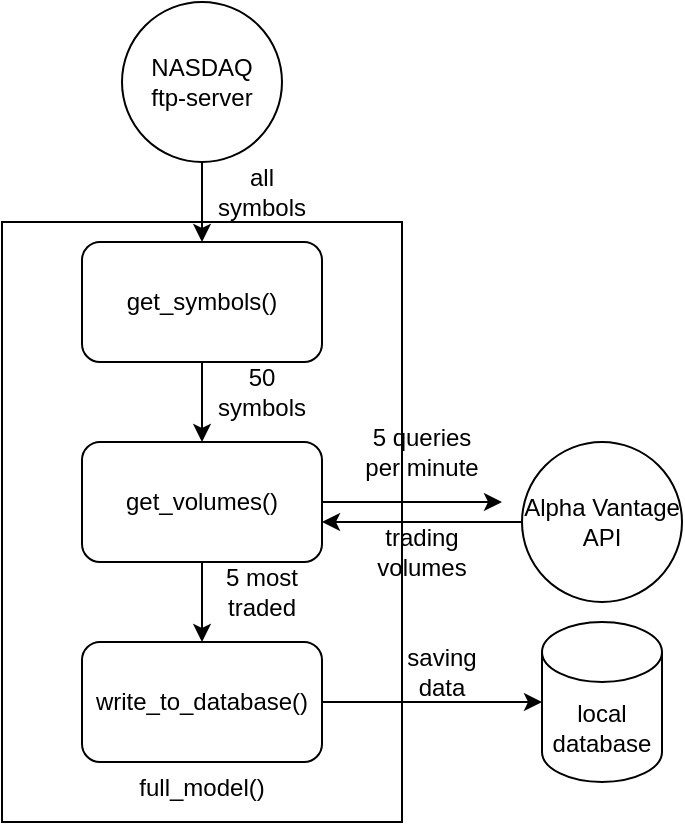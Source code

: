 <mxfile version="20.2.8" type="device"><diagram id="5Mhd9f7fe0ZzTn2NEX8W" name="Sivu-1"><mxGraphModel dx="782" dy="460" grid="1" gridSize="10" guides="1" tooltips="1" connect="1" arrows="1" fold="1" page="1" pageScale="1" pageWidth="827" pageHeight="1169" math="0" shadow="0"><root><mxCell id="0"/><mxCell id="1" parent="0"/><mxCell id="CJDnDfPFyUW-ggubSM9p-1" value="NASDAQ&lt;br&gt;ftp-server" style="ellipse;whiteSpace=wrap;html=1;aspect=fixed;" vertex="1" parent="1"><mxGeometry x="260" y="10" width="80" height="80" as="geometry"/></mxCell><mxCell id="CJDnDfPFyUW-ggubSM9p-3" value="Alpha Vantage&lt;br&gt;API" style="ellipse;whiteSpace=wrap;html=1;aspect=fixed;" vertex="1" parent="1"><mxGeometry x="460" y="230" width="80" height="80" as="geometry"/></mxCell><mxCell id="CJDnDfPFyUW-ggubSM9p-4" value="" style="rounded=0;whiteSpace=wrap;html=1;" vertex="1" parent="1"><mxGeometry x="200" y="120" width="200" height="300" as="geometry"/></mxCell><mxCell id="CJDnDfPFyUW-ggubSM9p-15" value="" style="edgeStyle=orthogonalEdgeStyle;rounded=0;orthogonalLoop=1;jettySize=auto;html=1;" edge="1" parent="1" source="CJDnDfPFyUW-ggubSM9p-5" target="CJDnDfPFyUW-ggubSM9p-7"><mxGeometry relative="1" as="geometry"/></mxCell><mxCell id="CJDnDfPFyUW-ggubSM9p-5" value="get_symbols()" style="rounded=1;whiteSpace=wrap;html=1;" vertex="1" parent="1"><mxGeometry x="240" y="130" width="120" height="60" as="geometry"/></mxCell><mxCell id="CJDnDfPFyUW-ggubSM9p-10" style="edgeStyle=orthogonalEdgeStyle;rounded=0;orthogonalLoop=1;jettySize=auto;html=1;" edge="1" parent="1" source="CJDnDfPFyUW-ggubSM9p-7"><mxGeometry relative="1" as="geometry"><mxPoint x="450" y="260" as="targetPoint"/></mxGeometry></mxCell><mxCell id="CJDnDfPFyUW-ggubSM9p-16" value="" style="edgeStyle=orthogonalEdgeStyle;rounded=0;orthogonalLoop=1;jettySize=auto;html=1;" edge="1" parent="1" source="CJDnDfPFyUW-ggubSM9p-7" target="CJDnDfPFyUW-ggubSM9p-8"><mxGeometry relative="1" as="geometry"/></mxCell><mxCell id="CJDnDfPFyUW-ggubSM9p-7" value="get_volumes()" style="rounded=1;whiteSpace=wrap;html=1;" vertex="1" parent="1"><mxGeometry x="240" y="230" width="120" height="60" as="geometry"/></mxCell><mxCell id="CJDnDfPFyUW-ggubSM9p-18" value="" style="edgeStyle=orthogonalEdgeStyle;rounded=0;orthogonalLoop=1;jettySize=auto;html=1;" edge="1" parent="1" source="CJDnDfPFyUW-ggubSM9p-8" target="CJDnDfPFyUW-ggubSM9p-17"><mxGeometry relative="1" as="geometry"/></mxCell><mxCell id="CJDnDfPFyUW-ggubSM9p-8" value="write_to_database()" style="rounded=1;whiteSpace=wrap;html=1;" vertex="1" parent="1"><mxGeometry x="240" y="330" width="120" height="60" as="geometry"/></mxCell><mxCell id="CJDnDfPFyUW-ggubSM9p-11" style="edgeStyle=orthogonalEdgeStyle;rounded=0;orthogonalLoop=1;jettySize=auto;html=1;entryX=0.8;entryY=0.5;entryDx=0;entryDy=0;entryPerimeter=0;" edge="1" parent="1" source="CJDnDfPFyUW-ggubSM9p-3" target="CJDnDfPFyUW-ggubSM9p-4"><mxGeometry relative="1" as="geometry"/></mxCell><mxCell id="CJDnDfPFyUW-ggubSM9p-13" value="" style="edgeStyle=orthogonalEdgeStyle;rounded=0;orthogonalLoop=1;jettySize=auto;html=1;" edge="1" parent="1" source="CJDnDfPFyUW-ggubSM9p-1" target="CJDnDfPFyUW-ggubSM9p-5"><mxGeometry relative="1" as="geometry"/></mxCell><mxCell id="CJDnDfPFyUW-ggubSM9p-14" value="all symbols" style="text;html=1;strokeColor=none;fillColor=none;align=center;verticalAlign=middle;whiteSpace=wrap;rounded=0;" vertex="1" parent="1"><mxGeometry x="300" y="90" width="60" height="30" as="geometry"/></mxCell><mxCell id="CJDnDfPFyUW-ggubSM9p-17" value="local&lt;br&gt;database" style="shape=cylinder3;whiteSpace=wrap;html=1;boundedLbl=1;backgroundOutline=1;size=15;" vertex="1" parent="1"><mxGeometry x="470" y="320" width="60" height="80" as="geometry"/></mxCell><mxCell id="CJDnDfPFyUW-ggubSM9p-19" value="50 symbols" style="text;html=1;strokeColor=none;fillColor=none;align=center;verticalAlign=middle;whiteSpace=wrap;rounded=0;" vertex="1" parent="1"><mxGeometry x="300" y="190" width="60" height="30" as="geometry"/></mxCell><mxCell id="CJDnDfPFyUW-ggubSM9p-20" value="5 queries per minute" style="text;html=1;strokeColor=none;fillColor=none;align=center;verticalAlign=middle;whiteSpace=wrap;rounded=0;" vertex="1" parent="1"><mxGeometry x="380" y="220" width="60" height="30" as="geometry"/></mxCell><mxCell id="CJDnDfPFyUW-ggubSM9p-21" value="full_model()" style="text;html=1;strokeColor=none;fillColor=none;align=center;verticalAlign=middle;whiteSpace=wrap;rounded=0;" vertex="1" parent="1"><mxGeometry x="270" y="390" width="60" height="25" as="geometry"/></mxCell><mxCell id="CJDnDfPFyUW-ggubSM9p-22" value="trading volumes" style="text;html=1;strokeColor=none;fillColor=none;align=center;verticalAlign=middle;whiteSpace=wrap;rounded=0;" vertex="1" parent="1"><mxGeometry x="380" y="270" width="60" height="30" as="geometry"/></mxCell><mxCell id="CJDnDfPFyUW-ggubSM9p-23" value="5 most traded" style="text;html=1;strokeColor=none;fillColor=none;align=center;verticalAlign=middle;whiteSpace=wrap;rounded=0;" vertex="1" parent="1"><mxGeometry x="300" y="290" width="60" height="30" as="geometry"/></mxCell><mxCell id="CJDnDfPFyUW-ggubSM9p-24" value="saving data" style="text;html=1;strokeColor=none;fillColor=none;align=center;verticalAlign=middle;whiteSpace=wrap;rounded=0;" vertex="1" parent="1"><mxGeometry x="390" y="330" width="60" height="30" as="geometry"/></mxCell></root></mxGraphModel></diagram></mxfile>